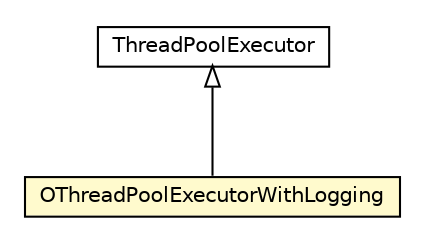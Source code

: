 #!/usr/local/bin/dot
#
# Class diagram 
# Generated by UMLGraph version R5_6-24-gf6e263 (http://www.umlgraph.org/)
#

digraph G {
	edge [fontname="Helvetica",fontsize=10,labelfontname="Helvetica",labelfontsize=10];
	node [fontname="Helvetica",fontsize=10,shape=plaintext];
	nodesep=0.25;
	ranksep=0.5;
	// com.orientechnologies.common.thread.OThreadPoolExecutorWithLogging
	c7168722 [label=<<table title="com.orientechnologies.common.thread.OThreadPoolExecutorWithLogging" border="0" cellborder="1" cellspacing="0" cellpadding="2" port="p" bgcolor="lemonChiffon" href="./OThreadPoolExecutorWithLogging.html">
		<tr><td><table border="0" cellspacing="0" cellpadding="1">
<tr><td align="center" balign="center"> OThreadPoolExecutorWithLogging </td></tr>
		</table></td></tr>
		</table>>, URL="./OThreadPoolExecutorWithLogging.html", fontname="Helvetica", fontcolor="black", fontsize=10.0];
	//com.orientechnologies.common.thread.OThreadPoolExecutorWithLogging extends java.util.concurrent.ThreadPoolExecutor
	c7171262:p -> c7168722:p [dir=back,arrowtail=empty];
	// java.util.concurrent.ThreadPoolExecutor
	c7171262 [label=<<table title="java.util.concurrent.ThreadPoolExecutor" border="0" cellborder="1" cellspacing="0" cellpadding="2" port="p" href="http://java.sun.com/j2se/1.4.2/docs/api/java/util/concurrent/ThreadPoolExecutor.html">
		<tr><td><table border="0" cellspacing="0" cellpadding="1">
<tr><td align="center" balign="center"> ThreadPoolExecutor </td></tr>
		</table></td></tr>
		</table>>, URL="http://java.sun.com/j2se/1.4.2/docs/api/java/util/concurrent/ThreadPoolExecutor.html", fontname="Helvetica", fontcolor="black", fontsize=10.0];
}

